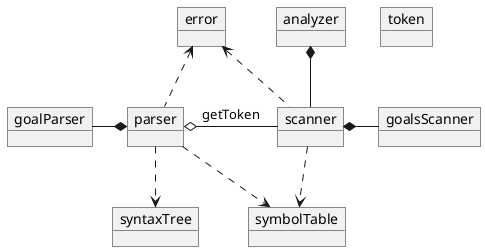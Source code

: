 @startuml

    object scanner

    object parser

    object analyzer

    object token

    object symbolTable

    object error

    object syntaxTree

    object goalsScanner

    object goalParser


    analyzer *-- scanner
    

    scanner .up.> error
    parser .up.> error

    parser o-right- scanner: getToken

    parser ..> syntaxTree

    scanner ..> symbolTable
    parser ..>  symbolTable



    scanner *-right- goalsScanner

    parser *-left- goalParser


   


@enduml
